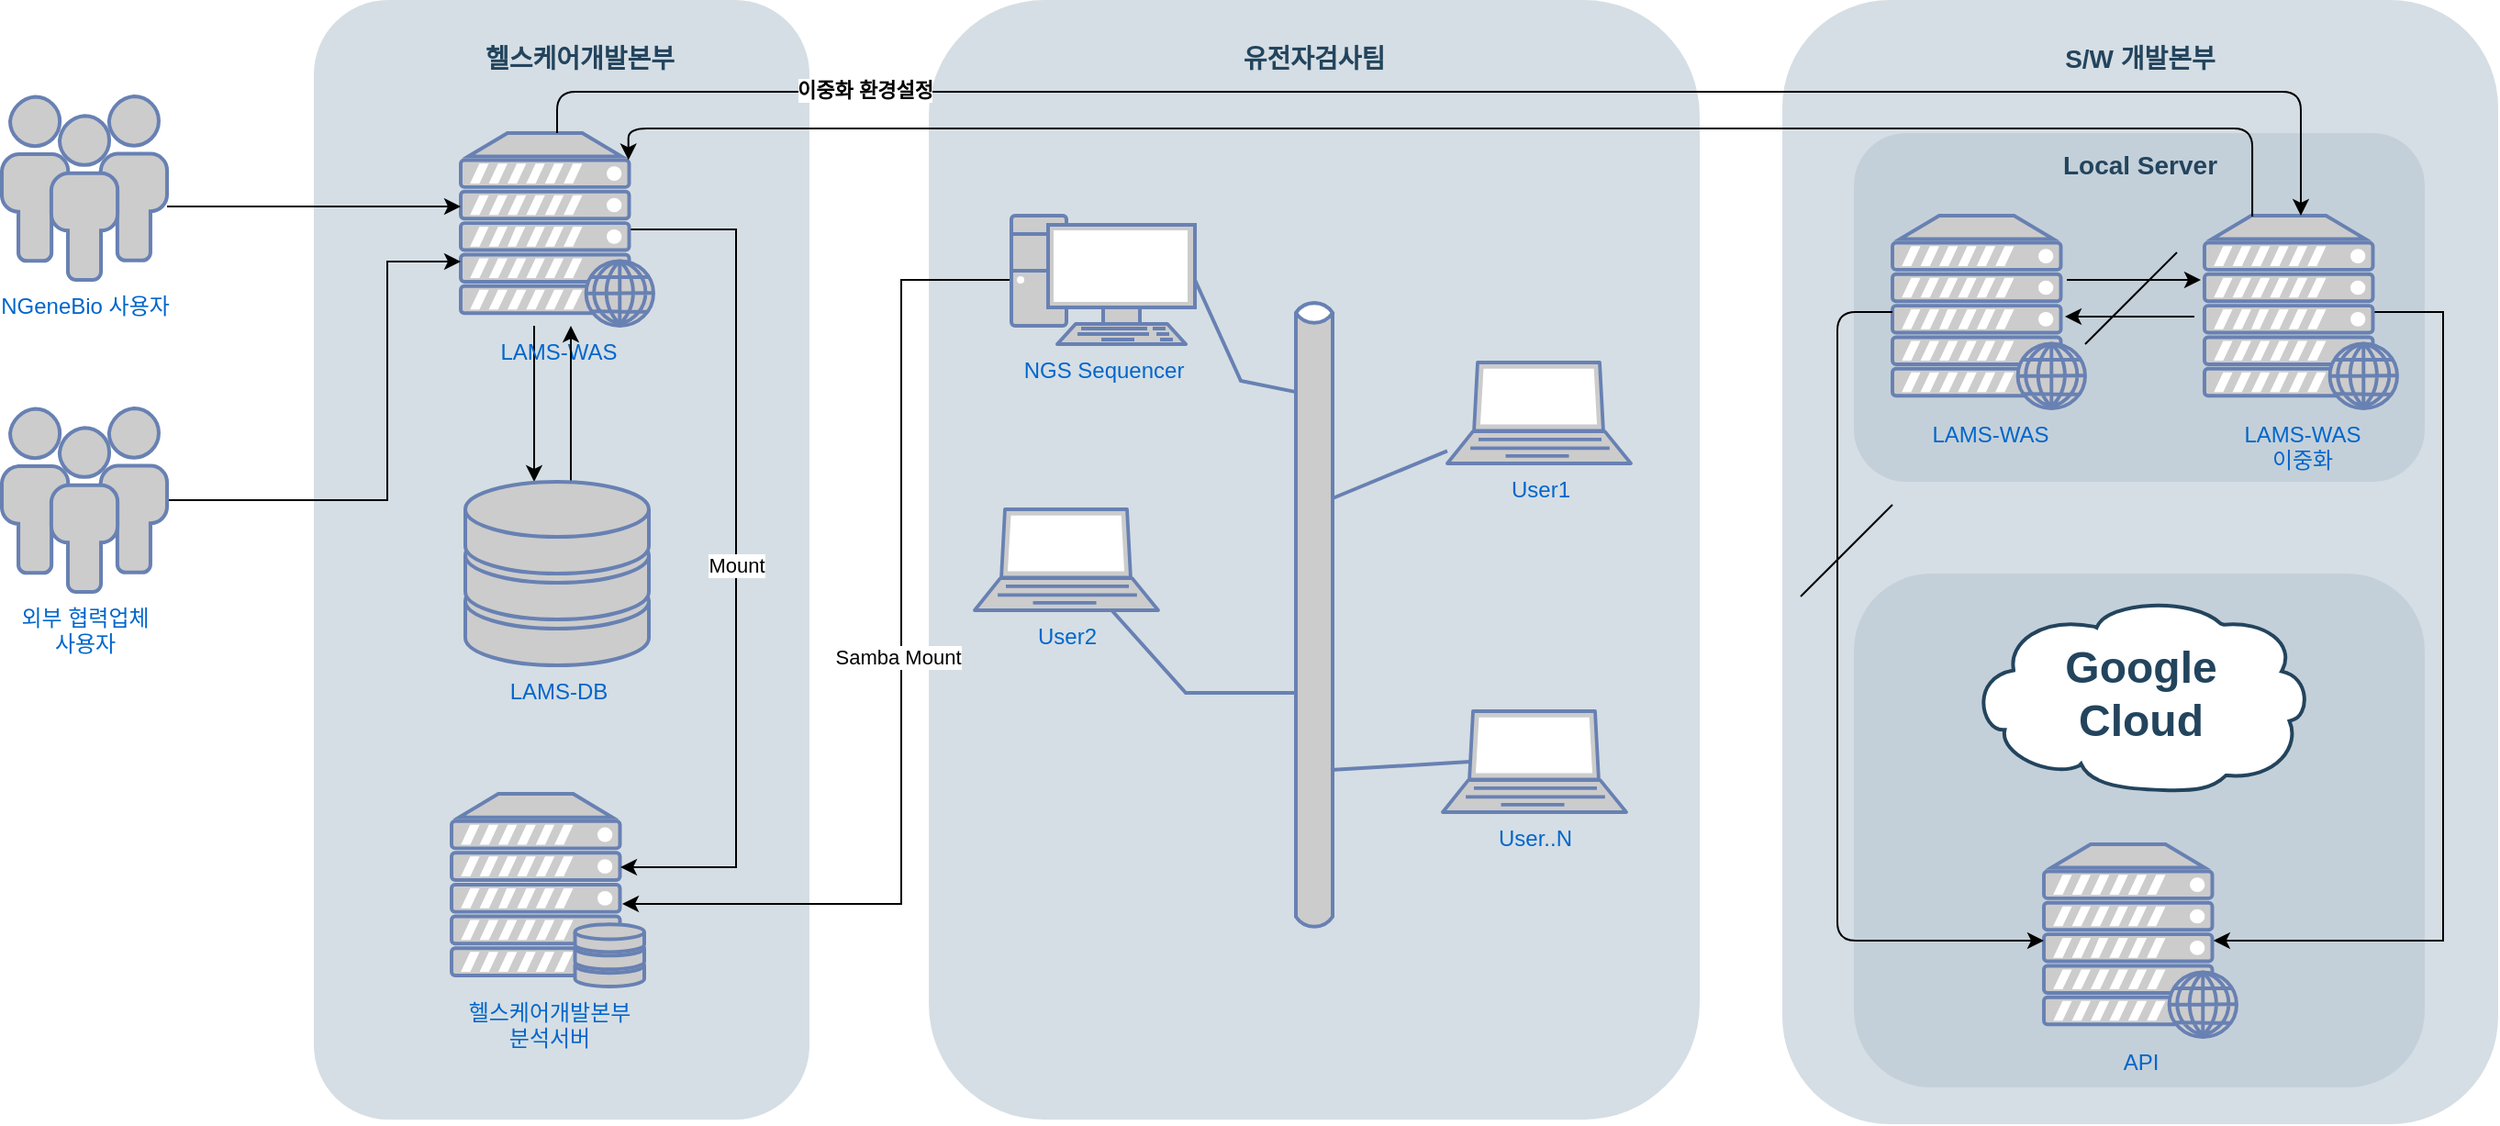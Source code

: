 <mxfile version="14.9.5" type="github">
  <diagram id="EYfuoUODgCIz9-c0R4cI" name="페이지-1">
    <mxGraphModel dx="1477" dy="1100" grid="1" gridSize="10" guides="1" tooltips="1" connect="1" arrows="1" fold="1" page="1" pageScale="1" pageWidth="1600" pageHeight="900" math="0" shadow="0">
      <root>
        <mxCell id="0" />
        <mxCell id="1" parent="0" />
        <mxCell id="b1GEgxaDN2SPHYTd9Y_0-46" value="" style="rounded=1;whiteSpace=wrap;html=1;strokeColor=none;fillColor=#BAC8D3;fontSize=24;fontColor=#23445D;align=center;opacity=60;" parent="1" vertex="1">
          <mxGeometry x="1000" y="80" width="390" height="612.5" as="geometry" />
        </mxCell>
        <mxCell id="b1GEgxaDN2SPHYTd9Y_0-45" value="" style="rounded=1;whiteSpace=wrap;html=1;strokeColor=none;fillColor=#BAC8D3;fontSize=24;fontColor=#23445D;align=center;opacity=60;" parent="1" vertex="1">
          <mxGeometry x="1039" y="392.5" width="311" height="280" as="geometry" />
        </mxCell>
        <mxCell id="b1GEgxaDN2SPHYTd9Y_0-42" value="" style="rounded=1;whiteSpace=wrap;html=1;strokeColor=none;fillColor=#BAC8D3;fontSize=24;fontColor=#23445D;align=center;opacity=60;" parent="1" vertex="1">
          <mxGeometry x="1039" y="152.5" width="311" height="190" as="geometry" />
        </mxCell>
        <mxCell id="b1GEgxaDN2SPHYTd9Y_0-25" value="" style="rounded=1;whiteSpace=wrap;html=1;strokeColor=none;fillColor=#BAC8D3;fontSize=24;fontColor=#23445D;align=center;opacity=60;" parent="1" vertex="1">
          <mxGeometry x="535" y="80" width="420" height="610" as="geometry" />
        </mxCell>
        <mxCell id="b1GEgxaDN2SPHYTd9Y_0-10" value="" style="rounded=1;whiteSpace=wrap;html=1;strokeColor=none;fillColor=#BAC8D3;fontSize=24;fontColor=#23445D;align=center;opacity=60;" parent="1" vertex="1">
          <mxGeometry x="200" y="80" width="270" height="610" as="geometry" />
        </mxCell>
        <mxCell id="b1GEgxaDN2SPHYTd9Y_0-3" value="헬스케어개발본부&lt;br&gt;분석서버" style="fontColor=#0066CC;verticalAlign=top;verticalLabelPosition=bottom;labelPosition=center;align=center;html=1;outlineConnect=0;fillColor=#CCCCCC;strokeColor=#6881B3;gradientColor=none;gradientDirection=north;strokeWidth=2;shape=mxgraph.networks.server_storage;" parent="1" vertex="1">
          <mxGeometry x="275" y="512.5" width="105" height="105" as="geometry" />
        </mxCell>
        <mxCell id="b1GEgxaDN2SPHYTd9Y_0-12" value="" style="edgeStyle=orthogonalEdgeStyle;rounded=0;orthogonalLoop=1;jettySize=auto;html=1;" parent="1" source="b1GEgxaDN2SPHYTd9Y_0-4" target="b1GEgxaDN2SPHYTd9Y_0-5" edge="1">
          <mxGeometry relative="1" as="geometry">
            <Array as="points">
              <mxPoint x="320" y="302.5" />
              <mxPoint x="320" y="302.5" />
            </Array>
          </mxGeometry>
        </mxCell>
        <mxCell id="b1GEgxaDN2SPHYTd9Y_0-13" style="edgeStyle=orthogonalEdgeStyle;rounded=0;orthogonalLoop=1;jettySize=auto;html=1;exitX=0.88;exitY=0.5;exitDx=0;exitDy=0;exitPerimeter=0;" parent="1" source="b1GEgxaDN2SPHYTd9Y_0-4" edge="1">
          <mxGeometry relative="1" as="geometry">
            <mxPoint x="367" y="552.5" as="targetPoint" />
            <Array as="points">
              <mxPoint x="430" y="205.5" />
              <mxPoint x="430" y="552.5" />
              <mxPoint x="367" y="552.5" />
            </Array>
          </mxGeometry>
        </mxCell>
        <mxCell id="b1GEgxaDN2SPHYTd9Y_0-14" value="Mount" style="edgeLabel;html=1;align=center;verticalAlign=middle;resizable=0;points=[];" parent="b1GEgxaDN2SPHYTd9Y_0-13" vertex="1" connectable="0">
          <mxGeometry x="-0.15" y="2" relative="1" as="geometry">
            <mxPoint x="-2" y="41" as="offset" />
          </mxGeometry>
        </mxCell>
        <mxCell id="b1GEgxaDN2SPHYTd9Y_0-4" value="LAMS-WAS" style="fontColor=#0066CC;verticalAlign=top;verticalLabelPosition=bottom;labelPosition=center;align=center;html=1;outlineConnect=0;fillColor=#CCCCCC;strokeColor=#6881B3;gradientColor=none;gradientDirection=north;strokeWidth=2;shape=mxgraph.networks.web_server;" parent="1" vertex="1">
          <mxGeometry x="280" y="152.5" width="105" height="105" as="geometry" />
        </mxCell>
        <mxCell id="b1GEgxaDN2SPHYTd9Y_0-20" value="" style="edgeStyle=orthogonalEdgeStyle;rounded=0;orthogonalLoop=1;jettySize=auto;html=1;" parent="1" source="b1GEgxaDN2SPHYTd9Y_0-5" target="b1GEgxaDN2SPHYTd9Y_0-4" edge="1">
          <mxGeometry relative="1" as="geometry">
            <Array as="points">
              <mxPoint x="340" y="302.5" />
              <mxPoint x="340" y="302.5" />
            </Array>
          </mxGeometry>
        </mxCell>
        <mxCell id="b1GEgxaDN2SPHYTd9Y_0-5" value="LAMS-DB" style="fontColor=#0066CC;verticalAlign=top;verticalLabelPosition=bottom;labelPosition=center;align=center;html=1;outlineConnect=0;fillColor=#CCCCCC;strokeColor=#6881B3;gradientColor=none;gradientDirection=north;strokeWidth=2;shape=mxgraph.networks.storage;" parent="1" vertex="1">
          <mxGeometry x="282.5" y="342.5" width="100" height="100" as="geometry" />
        </mxCell>
        <mxCell id="b1GEgxaDN2SPHYTd9Y_0-6" value="LAMS-WAS" style="fontColor=#0066CC;verticalAlign=top;verticalLabelPosition=bottom;labelPosition=center;align=center;html=1;outlineConnect=0;fillColor=#CCCCCC;strokeColor=#6881B3;gradientColor=none;gradientDirection=north;strokeWidth=2;shape=mxgraph.networks.web_server;direction=east;" parent="1" vertex="1">
          <mxGeometry x="1060" y="197.5" width="105" height="105" as="geometry" />
        </mxCell>
        <mxCell id="b1GEgxaDN2SPHYTd9Y_0-7" value="API" style="fontColor=#0066CC;verticalAlign=top;verticalLabelPosition=bottom;labelPosition=center;align=center;html=1;outlineConnect=0;fillColor=#CCCCCC;strokeColor=#6881B3;gradientColor=none;gradientDirection=north;strokeWidth=2;shape=mxgraph.networks.web_server;" parent="1" vertex="1">
          <mxGeometry x="1142.5" y="540" width="105" height="105" as="geometry" />
        </mxCell>
        <mxCell id="b1GEgxaDN2SPHYTd9Y_0-18" style="edgeStyle=orthogonalEdgeStyle;rounded=0;orthogonalLoop=1;jettySize=auto;html=1;" parent="1" source="b1GEgxaDN2SPHYTd9Y_0-8" target="b1GEgxaDN2SPHYTd9Y_0-4" edge="1">
          <mxGeometry relative="1" as="geometry">
            <Array as="points">
              <mxPoint x="240" y="352.5" />
              <mxPoint x="240" y="222.5" />
            </Array>
          </mxGeometry>
        </mxCell>
        <mxCell id="b1GEgxaDN2SPHYTd9Y_0-8" value="외부 협력업체&lt;br&gt;사용자" style="fontColor=#0066CC;verticalAlign=top;verticalLabelPosition=bottom;labelPosition=center;align=center;html=1;outlineConnect=0;fillColor=#CCCCCC;strokeColor=#6881B3;gradientColor=none;gradientDirection=north;strokeWidth=2;shape=mxgraph.networks.users;" parent="1" vertex="1">
          <mxGeometry x="30" y="302.5" width="90" height="100" as="geometry" />
        </mxCell>
        <mxCell id="b1GEgxaDN2SPHYTd9Y_0-11" value="&lt;font color=&quot;#23445d&quot;&gt;헬스케어개발본부&lt;/font&gt;" style="rounded=1;whiteSpace=wrap;html=1;strokeColor=none;fillColor=none;fontSize=14;fontColor=#742B21;align=center;fontStyle=1" parent="1" vertex="1">
          <mxGeometry x="275" y="102.5" width="140" height="19" as="geometry" />
        </mxCell>
        <mxCell id="b1GEgxaDN2SPHYTd9Y_0-19" style="edgeStyle=orthogonalEdgeStyle;rounded=0;orthogonalLoop=1;jettySize=auto;html=1;" parent="1" source="b1GEgxaDN2SPHYTd9Y_0-15" target="b1GEgxaDN2SPHYTd9Y_0-4" edge="1">
          <mxGeometry relative="1" as="geometry">
            <Array as="points">
              <mxPoint x="180" y="192.5" />
              <mxPoint x="180" y="192.5" />
            </Array>
          </mxGeometry>
        </mxCell>
        <mxCell id="b1GEgxaDN2SPHYTd9Y_0-15" value="NGeneBio 사용자" style="fontColor=#0066CC;verticalAlign=top;verticalLabelPosition=bottom;labelPosition=center;align=center;html=1;outlineConnect=0;fillColor=#CCCCCC;strokeColor=#6881B3;gradientColor=none;gradientDirection=north;strokeWidth=2;shape=mxgraph.networks.users;" parent="1" vertex="1">
          <mxGeometry x="30" y="132.5" width="90" height="100" as="geometry" />
        </mxCell>
        <mxCell id="b1GEgxaDN2SPHYTd9Y_0-30" style="edgeStyle=orthogonalEdgeStyle;rounded=0;orthogonalLoop=1;jettySize=auto;html=1;exitX=0;exitY=0.5;exitDx=0;exitDy=0;exitPerimeter=0;" parent="1" source="b1GEgxaDN2SPHYTd9Y_0-24" edge="1">
          <mxGeometry relative="1" as="geometry">
            <mxPoint x="603" y="187.5" as="sourcePoint" />
            <mxPoint x="368" y="572.5" as="targetPoint" />
            <Array as="points">
              <mxPoint x="520" y="232.5" />
              <mxPoint x="520" y="572.5" />
            </Array>
          </mxGeometry>
        </mxCell>
        <mxCell id="b1GEgxaDN2SPHYTd9Y_0-31" value="Samba Mount" style="edgeLabel;html=1;align=center;verticalAlign=middle;resizable=0;points=[];" parent="b1GEgxaDN2SPHYTd9Y_0-30" vertex="1" connectable="0">
          <mxGeometry x="-0.282" y="-2" relative="1" as="geometry">
            <mxPoint y="67" as="offset" />
          </mxGeometry>
        </mxCell>
        <mxCell id="b1GEgxaDN2SPHYTd9Y_0-24" value="NGS Sequencer" style="fontColor=#0066CC;verticalAlign=top;verticalLabelPosition=bottom;labelPosition=center;align=center;html=1;outlineConnect=0;fillColor=#CCCCCC;strokeColor=#6881B3;gradientColor=none;gradientDirection=north;strokeWidth=2;shape=mxgraph.networks.pc;" parent="1" vertex="1">
          <mxGeometry x="580" y="197.5" width="100" height="70" as="geometry" />
        </mxCell>
        <mxCell id="b1GEgxaDN2SPHYTd9Y_0-26" value="&lt;font color=&quot;#23445d&quot;&gt;유전자검사팀&lt;/font&gt;" style="rounded=1;whiteSpace=wrap;html=1;strokeColor=none;fillColor=none;fontSize=14;fontColor=#742B21;align=center;fontStyle=1" parent="1" vertex="1">
          <mxGeometry x="675" y="102.5" width="140" height="19" as="geometry" />
        </mxCell>
        <mxCell id="b1GEgxaDN2SPHYTd9Y_0-27" value="User1" style="fontColor=#0066CC;verticalAlign=top;verticalLabelPosition=bottom;labelPosition=center;align=center;html=1;outlineConnect=0;fillColor=#CCCCCC;strokeColor=#6881B3;gradientColor=none;gradientDirection=north;strokeWidth=2;shape=mxgraph.networks.laptop;" parent="1" vertex="1">
          <mxGeometry x="817.5" y="277.5" width="100" height="55" as="geometry" />
        </mxCell>
        <mxCell id="b1GEgxaDN2SPHYTd9Y_0-28" value="User2" style="fontColor=#0066CC;verticalAlign=top;verticalLabelPosition=bottom;labelPosition=center;align=center;html=1;outlineConnect=0;fillColor=#CCCCCC;strokeColor=#6881B3;gradientColor=none;gradientDirection=north;strokeWidth=2;shape=mxgraph.networks.laptop;" parent="1" vertex="1">
          <mxGeometry x="560" y="357.5" width="100" height="55" as="geometry" />
        </mxCell>
        <mxCell id="b1GEgxaDN2SPHYTd9Y_0-29" value="User..N" style="fontColor=#0066CC;verticalAlign=top;verticalLabelPosition=bottom;labelPosition=center;align=center;html=1;outlineConnect=0;fillColor=#CCCCCC;strokeColor=#6881B3;gradientColor=none;gradientDirection=north;strokeWidth=2;shape=mxgraph.networks.laptop;" parent="1" vertex="1">
          <mxGeometry x="815" y="467.5" width="100" height="55" as="geometry" />
        </mxCell>
        <mxCell id="b1GEgxaDN2SPHYTd9Y_0-32" value="" style="html=1;fillColor=#CCCCCC;strokeColor=#6881B3;gradientColor=none;gradientDirection=north;strokeWidth=2;shape=mxgraph.networks.bus;gradientColor=none;gradientDirection=north;fontColor=#ffffff;perimeter=backbonePerimeter;backboneSize=20;horizontal=1;rotation=-90;" parent="1" vertex="1">
          <mxGeometry x="572.5" y="405" width="345" height="20" as="geometry" />
        </mxCell>
        <mxCell id="b1GEgxaDN2SPHYTd9Y_0-34" value="" style="strokeColor=#6881B3;edgeStyle=none;rounded=0;endArrow=none;html=1;strokeWidth=2;exitX=0.255;exitY=0.9;exitDx=0;exitDy=0;exitPerimeter=0;entryX=0.15;entryY=0.5;entryDx=0;entryDy=0;entryPerimeter=0;" parent="1" target="b1GEgxaDN2SPHYTd9Y_0-29" edge="1">
          <mxGeometry relative="1" as="geometry">
            <mxPoint x="754" y="499.525" as="sourcePoint" />
            <mxPoint x="816" y="497.02" as="targetPoint" />
          </mxGeometry>
        </mxCell>
        <mxCell id="b1GEgxaDN2SPHYTd9Y_0-35" value="" style="strokeColor=#6881B3;edgeStyle=none;rounded=0;endArrow=none;html=1;strokeWidth=2;" parent="1" source="b1GEgxaDN2SPHYTd9Y_0-28" target="b1GEgxaDN2SPHYTd9Y_0-32" edge="1">
          <mxGeometry relative="1" as="geometry">
            <mxPoint x="985" y="467.5" as="sourcePoint" />
            <Array as="points">
              <mxPoint x="675" y="457.5" />
            </Array>
          </mxGeometry>
        </mxCell>
        <mxCell id="b1GEgxaDN2SPHYTd9Y_0-40" value="" style="strokeColor=#6881B3;edgeStyle=none;rounded=0;endArrow=none;html=1;strokeWidth=2;" parent="1" source="b1GEgxaDN2SPHYTd9Y_0-27" edge="1">
          <mxGeometry relative="1" as="geometry">
            <mxPoint x="1045" y="607.5" as="sourcePoint" />
            <mxPoint x="755" y="351.5" as="targetPoint" />
            <Array as="points" />
          </mxGeometry>
        </mxCell>
        <mxCell id="b1GEgxaDN2SPHYTd9Y_0-41" value="" style="strokeColor=#6881B3;edgeStyle=none;rounded=0;endArrow=none;html=1;strokeWidth=2;entryX=0.852;entryY=0;entryDx=0;entryDy=0;entryPerimeter=0;exitX=1;exitY=0.5;exitDx=0;exitDy=0;exitPerimeter=0;" parent="1" source="b1GEgxaDN2SPHYTd9Y_0-24" target="b1GEgxaDN2SPHYTd9Y_0-32" edge="1">
          <mxGeometry relative="1" as="geometry">
            <mxPoint x="690" y="381.667" as="sourcePoint" />
            <mxPoint x="746" y="379.46" as="targetPoint" />
            <Array as="points">
              <mxPoint x="705" y="287.5" />
            </Array>
          </mxGeometry>
        </mxCell>
        <mxCell id="b1GEgxaDN2SPHYTd9Y_0-43" value="&lt;font color=&quot;#23445d&quot;&gt;S/W 개발본부&lt;/font&gt;" style="rounded=1;whiteSpace=wrap;html=1;strokeColor=none;fillColor=none;fontSize=14;fontColor=#742B21;align=center;fontStyle=1" parent="1" vertex="1">
          <mxGeometry x="1125" y="102.5" width="140" height="19" as="geometry" />
        </mxCell>
        <mxCell id="b1GEgxaDN2SPHYTd9Y_0-44" value="Google&lt;br&gt;Cloud" style="shape=mxgraph.cisco.storage.cloud;html=1;dashed=0;strokeColor=#23445D;fillColor=#ffffff;strokeWidth=2;fontFamily=Helvetica;fontSize=24;fontColor=#23445D;align=center;fontStyle=1" parent="1" vertex="1">
          <mxGeometry x="1102" y="405" width="186" height="106" as="geometry" />
        </mxCell>
        <mxCell id="b1GEgxaDN2SPHYTd9Y_0-47" value="&lt;font color=&quot;#23445d&quot;&gt;Local Server&lt;/font&gt;" style="rounded=1;whiteSpace=wrap;html=1;strokeColor=none;fillColor=none;fontSize=14;fontColor=#742B21;align=center;fontStyle=1" parent="1" vertex="1">
          <mxGeometry x="1125" y="160" width="140" height="19" as="geometry" />
        </mxCell>
        <mxCell id="b1GEgxaDN2SPHYTd9Y_0-67" style="edgeStyle=orthogonalEdgeStyle;rounded=0;orthogonalLoop=1;jettySize=auto;html=1;exitX=0.88;exitY=0.5;exitDx=0;exitDy=0;exitPerimeter=0;entryX=0.88;entryY=0.5;entryDx=0;entryDy=0;entryPerimeter=0;" parent="1" source="b1GEgxaDN2SPHYTd9Y_0-48" target="b1GEgxaDN2SPHYTd9Y_0-7" edge="1">
          <mxGeometry relative="1" as="geometry">
            <Array as="points">
              <mxPoint x="1360" y="250" />
              <mxPoint x="1360" y="593" />
            </Array>
          </mxGeometry>
        </mxCell>
        <mxCell id="b1GEgxaDN2SPHYTd9Y_0-48" value="LAMS-WAS&lt;br&gt;이중화" style="fontColor=#0066CC;verticalAlign=top;verticalLabelPosition=bottom;labelPosition=center;align=center;html=1;outlineConnect=0;fillColor=#CCCCCC;strokeColor=#6881B3;gradientColor=none;gradientDirection=north;strokeWidth=2;shape=mxgraph.networks.web_server;" parent="1" vertex="1">
          <mxGeometry x="1230" y="197.5" width="105" height="105" as="geometry" />
        </mxCell>
        <mxCell id="b1GEgxaDN2SPHYTd9Y_0-60" value="" style="endArrow=classic;html=1;" parent="1" edge="1">
          <mxGeometry width="50" height="50" relative="1" as="geometry">
            <mxPoint x="1155" y="232.5" as="sourcePoint" />
            <mxPoint x="1228" y="232.5" as="targetPoint" />
          </mxGeometry>
        </mxCell>
        <mxCell id="b1GEgxaDN2SPHYTd9Y_0-62" value="" style="endArrow=classic;html=1;" parent="1" edge="1">
          <mxGeometry width="50" height="50" relative="1" as="geometry">
            <mxPoint x="1224.5" y="252.5" as="sourcePoint" />
            <mxPoint x="1154" y="252.5" as="targetPoint" />
          </mxGeometry>
        </mxCell>
        <mxCell id="b1GEgxaDN2SPHYTd9Y_0-65" value="" style="edgeStyle=elbowEdgeStyle;elbow=vertical;endArrow=classic;html=1;entryX=0;entryY=0.5;entryDx=0;entryDy=0;entryPerimeter=0;exitX=0;exitY=0.5;exitDx=0;exitDy=0;exitPerimeter=0;" parent="1" source="b1GEgxaDN2SPHYTd9Y_0-6" target="b1GEgxaDN2SPHYTd9Y_0-7" edge="1">
          <mxGeometry width="50" height="50" relative="1" as="geometry">
            <mxPoint x="1050" y="250" as="sourcePoint" />
            <mxPoint x="1110" y="207.5" as="targetPoint" />
            <Array as="points">
              <mxPoint x="1030" y="593" />
            </Array>
          </mxGeometry>
        </mxCell>
        <mxCell id="b1GEgxaDN2SPHYTd9Y_0-68" value="" style="edgeStyle=elbowEdgeStyle;elbow=vertical;endArrow=classic;html=1;" parent="1" source="b1GEgxaDN2SPHYTd9Y_0-4" target="b1GEgxaDN2SPHYTd9Y_0-48" edge="1">
          <mxGeometry width="50" height="50" relative="1" as="geometry">
            <mxPoint x="450" y="190" as="sourcePoint" />
            <mxPoint x="500" y="140" as="targetPoint" />
            <Array as="points">
              <mxPoint x="810" y="130" />
              <mxPoint x="850" y="60" />
            </Array>
          </mxGeometry>
        </mxCell>
        <mxCell id="b1GEgxaDN2SPHYTd9Y_0-69" value="이중화 환경설정" style="edgeLabel;html=1;align=center;verticalAlign=middle;resizable=0;points=[];fontStyle=1" parent="b1GEgxaDN2SPHYTd9Y_0-68" vertex="1" connectable="0">
          <mxGeometry x="0.286" y="1" relative="1" as="geometry">
            <mxPoint x="-479" as="offset" />
          </mxGeometry>
        </mxCell>
        <mxCell id="b1GEgxaDN2SPHYTd9Y_0-71" value="" style="edgeStyle=elbowEdgeStyle;elbow=vertical;endArrow=classic;html=1;entryX=0.87;entryY=0.14;entryDx=0;entryDy=0;entryPerimeter=0;exitX=0.248;exitY=0.005;exitDx=0;exitDy=0;exitPerimeter=0;" parent="1" source="b1GEgxaDN2SPHYTd9Y_0-48" target="b1GEgxaDN2SPHYTd9Y_0-4" edge="1">
          <mxGeometry width="50" height="50" relative="1" as="geometry">
            <mxPoint x="1210" y="190" as="sourcePoint" />
            <mxPoint x="360" y="153" as="targetPoint" />
            <Array as="points">
              <mxPoint x="820" y="150" />
            </Array>
          </mxGeometry>
        </mxCell>
        <mxCell id="b1GEgxaDN2SPHYTd9Y_0-73" value="" style="endArrow=none;html=1;" parent="1" edge="1">
          <mxGeometry width="50" height="50" relative="1" as="geometry">
            <mxPoint x="1165" y="267.5" as="sourcePoint" />
            <mxPoint x="1215" y="217.5" as="targetPoint" />
          </mxGeometry>
        </mxCell>
        <mxCell id="b1GEgxaDN2SPHYTd9Y_0-74" value="" style="endArrow=none;html=1;" parent="1" edge="1">
          <mxGeometry width="50" height="50" relative="1" as="geometry">
            <mxPoint x="1010" y="405" as="sourcePoint" />
            <mxPoint x="1060" y="355" as="targetPoint" />
          </mxGeometry>
        </mxCell>
      </root>
    </mxGraphModel>
  </diagram>
</mxfile>
